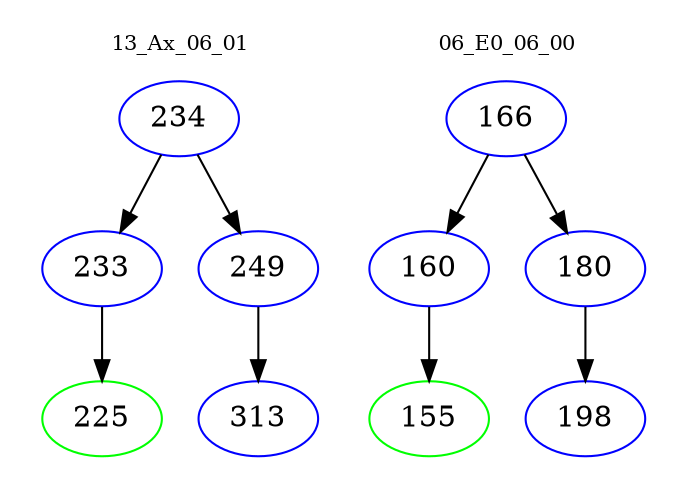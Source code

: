 digraph{
subgraph cluster_0 {
color = white
label = "13_Ax_06_01";
fontsize=10;
T0_234 [label="234", color="blue"]
T0_234 -> T0_233 [color="black"]
T0_233 [label="233", color="blue"]
T0_233 -> T0_225 [color="black"]
T0_225 [label="225", color="green"]
T0_234 -> T0_249 [color="black"]
T0_249 [label="249", color="blue"]
T0_249 -> T0_313 [color="black"]
T0_313 [label="313", color="blue"]
}
subgraph cluster_1 {
color = white
label = "06_E0_06_00";
fontsize=10;
T1_166 [label="166", color="blue"]
T1_166 -> T1_160 [color="black"]
T1_160 [label="160", color="blue"]
T1_160 -> T1_155 [color="black"]
T1_155 [label="155", color="green"]
T1_166 -> T1_180 [color="black"]
T1_180 [label="180", color="blue"]
T1_180 -> T1_198 [color="black"]
T1_198 [label="198", color="blue"]
}
}
